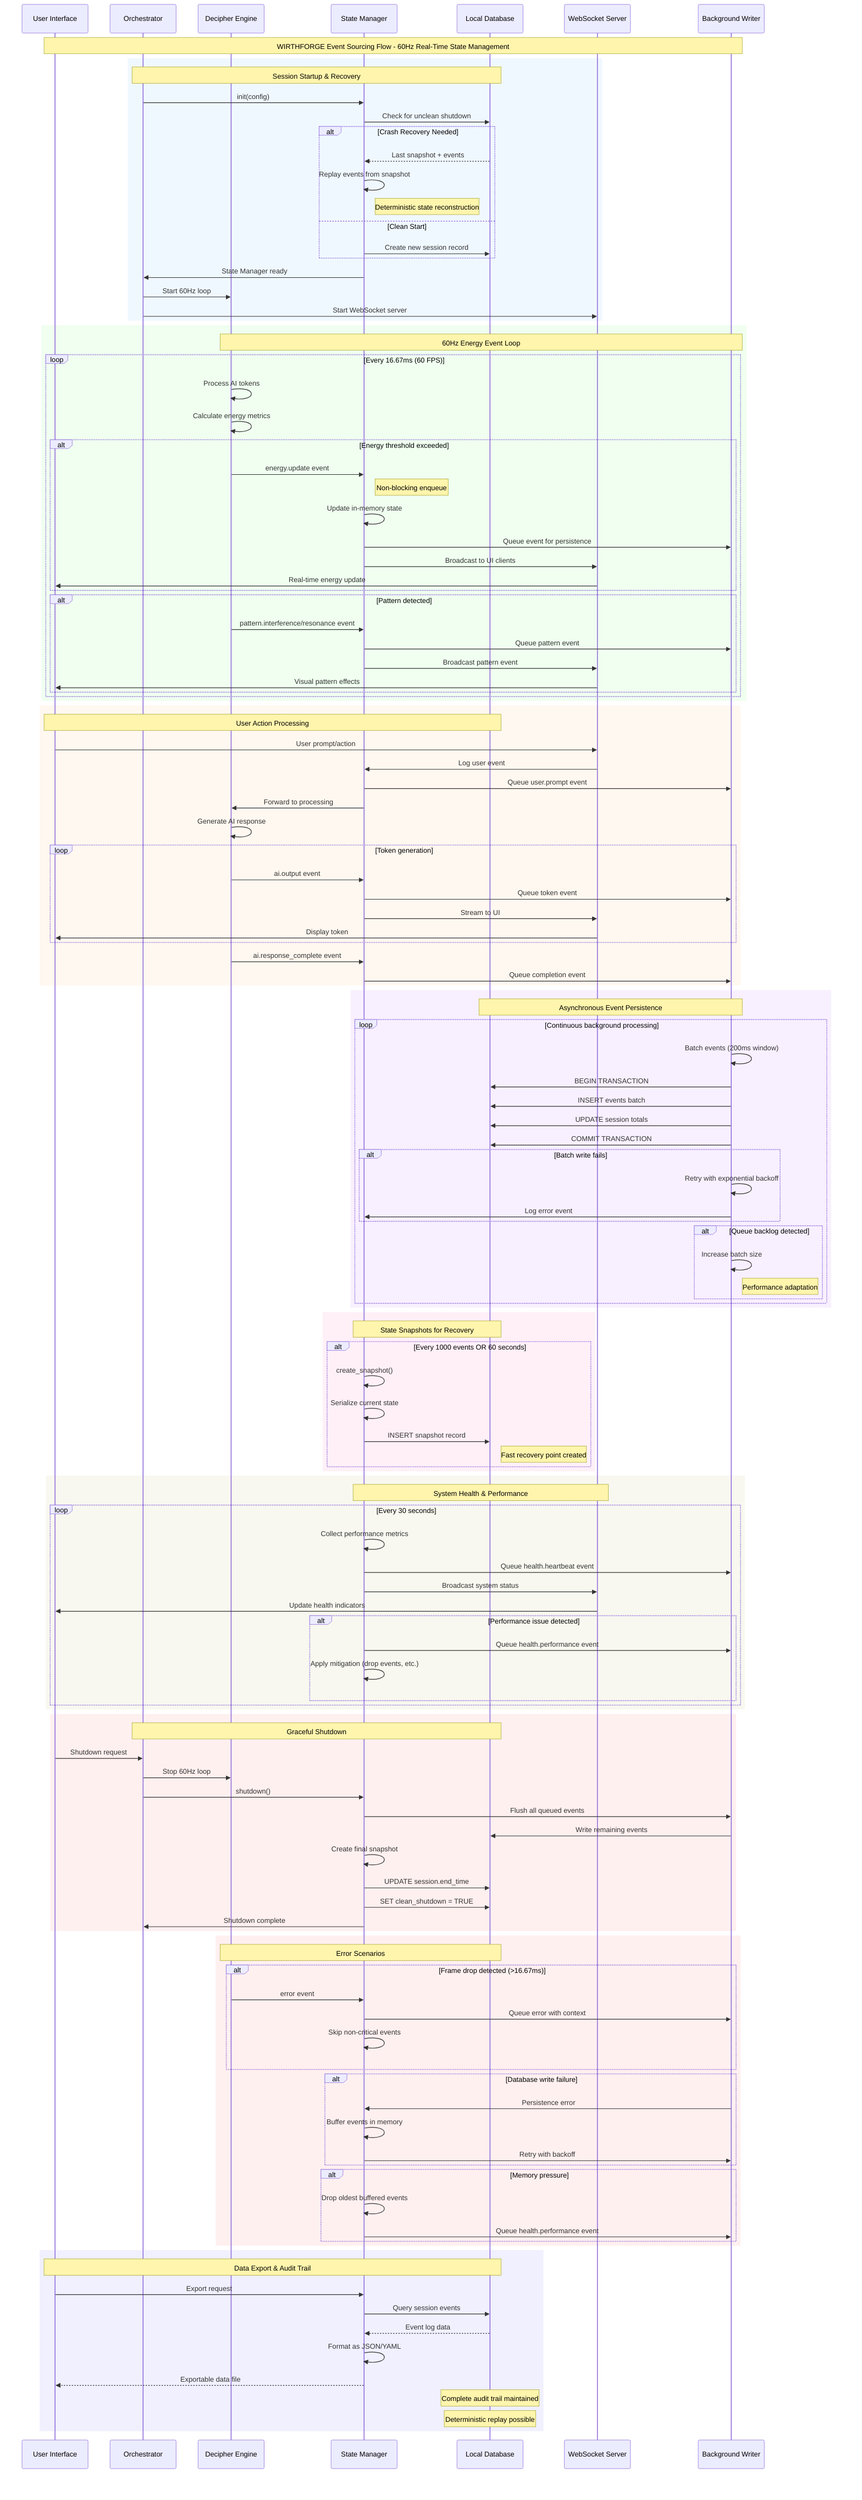 sequenceDiagram
    participant U as User Interface
    participant O as Orchestrator
    participant D as Decipher Engine
    participant SM as State Manager
    participant DB as Local Database
    participant WS as WebSocket Server
    participant BG as Background Writer

    Note over U,BG: WIRTHFORGE Event Sourcing Flow - 60Hz Real-Time State Management

    %% Session Initialization
    rect rgb(240, 248, 255)
        Note over O,DB: Session Startup & Recovery
        O->>SM: init(config)
        SM->>DB: Check for unclean shutdown
        alt Crash Recovery Needed
            DB-->>SM: Last snapshot + events
            SM->>SM: Replay events from snapshot
            Note right of SM: Deterministic state reconstruction
        else Clean Start
            SM->>DB: Create new session record
        end
        SM->>O: State Manager ready
        O->>D: Start 60Hz loop
        O->>WS: Start WebSocket server
    end

    %% Real-Time Event Generation (60Hz Loop)
    rect rgb(240, 255, 240)
        Note over D,BG: 60Hz Energy Event Loop
        loop Every 16.67ms (60 FPS)
            D->>D: Process AI tokens
            D->>D: Calculate energy metrics
            
            alt Energy threshold exceeded
                D->>SM: energy.update event
                Note right of SM: Non-blocking enqueue
                SM->>SM: Update in-memory state
                SM->>BG: Queue event for persistence
                SM->>WS: Broadcast to UI clients
                WS->>U: Real-time energy update
            end
            
            alt Pattern detected
                D->>SM: pattern.interference/resonance event
                SM->>BG: Queue pattern event
                SM->>WS: Broadcast pattern event
                WS->>U: Visual pattern effects
            end
        end
    end

    %% User Interaction Events
    rect rgb(255, 248, 240)
        Note over U,DB: User Action Processing
        U->>WS: User prompt/action
        WS->>SM: Log user event
        SM->>BG: Queue user.prompt event
        SM->>D: Forward to processing
        D->>D: Generate AI response
        
        loop Token generation
            D->>SM: ai.output event
            SM->>BG: Queue token event
            SM->>WS: Stream to UI
            WS->>U: Display token
        end
        
        D->>SM: ai.response_complete event
        SM->>BG: Queue completion event
    end

    %% Background Persistence (Async)
    rect rgb(248, 240, 255)
        Note over BG,DB: Asynchronous Event Persistence
        loop Continuous background processing
            BG->>BG: Batch events (200ms window)
            BG->>DB: BEGIN TRANSACTION
            BG->>DB: INSERT events batch
            BG->>DB: UPDATE session totals
            BG->>DB: COMMIT TRANSACTION
            
            alt Batch write fails
                BG->>BG: Retry with exponential backoff
                BG->>SM: Log error event
            end
            
            alt Queue backlog detected
                BG->>BG: Increase batch size
                Note right of BG: Performance adaptation
            end
        end
    end

    %% Periodic Snapshots
    rect rgb(255, 240, 248)
        Note over SM,DB: State Snapshots for Recovery
        alt Every 1000 events OR 60 seconds
            SM->>SM: create_snapshot()
            SM->>SM: Serialize current state
            SM->>DB: INSERT snapshot record
            Note right of DB: Fast recovery point created
        end
    end

    %% Health Monitoring
    rect rgb(248, 248, 240)
        Note over SM,WS: System Health & Performance
        loop Every 30 seconds
            SM->>SM: Collect performance metrics
            SM->>BG: Queue health.heartbeat event
            SM->>WS: Broadcast system status
            WS->>U: Update health indicators
            
            alt Performance issue detected
                SM->>BG: Queue health.performance event
                SM->>SM: Apply mitigation (drop events, etc.)
            end
        end
    end

    %% Session Termination
    rect rgb(255, 240, 240)
        Note over O,DB: Graceful Shutdown
        U->>O: Shutdown request
        O->>D: Stop 60Hz loop
        O->>SM: shutdown()
        SM->>BG: Flush all queued events
        BG->>DB: Write remaining events
        SM->>SM: Create final snapshot
        SM->>DB: UPDATE session.end_time
        SM->>DB: SET clean_shutdown = TRUE
        SM->>O: Shutdown complete
    end

    %% Error Handling & Recovery
    rect rgb(255, 240, 240)
        Note over D,DB: Error Scenarios
        alt Frame drop detected (>16.67ms)
            D->>SM: error event
            SM->>BG: Queue error with context
            SM->>SM: Skip non-critical events
        end
        
        alt Database write failure
            BG->>SM: Persistence error
            SM->>SM: Buffer events in memory
            SM->>BG: Retry with backoff
        end
        
        alt Memory pressure
            SM->>SM: Drop oldest buffered events
            SM->>BG: Queue health.performance event
        end
    end

    %% Data Export & Audit
    rect rgb(240, 240, 255)
        Note over U,DB: Data Export & Audit Trail
        U->>SM: Export request
        SM->>DB: Query session events
        DB-->>SM: Event log data
        SM->>SM: Format as JSON/YAML
        SM-->>U: Exportable data file
        
        Note over DB: Complete audit trail maintained
        Note over DB: Deterministic replay possible
    end